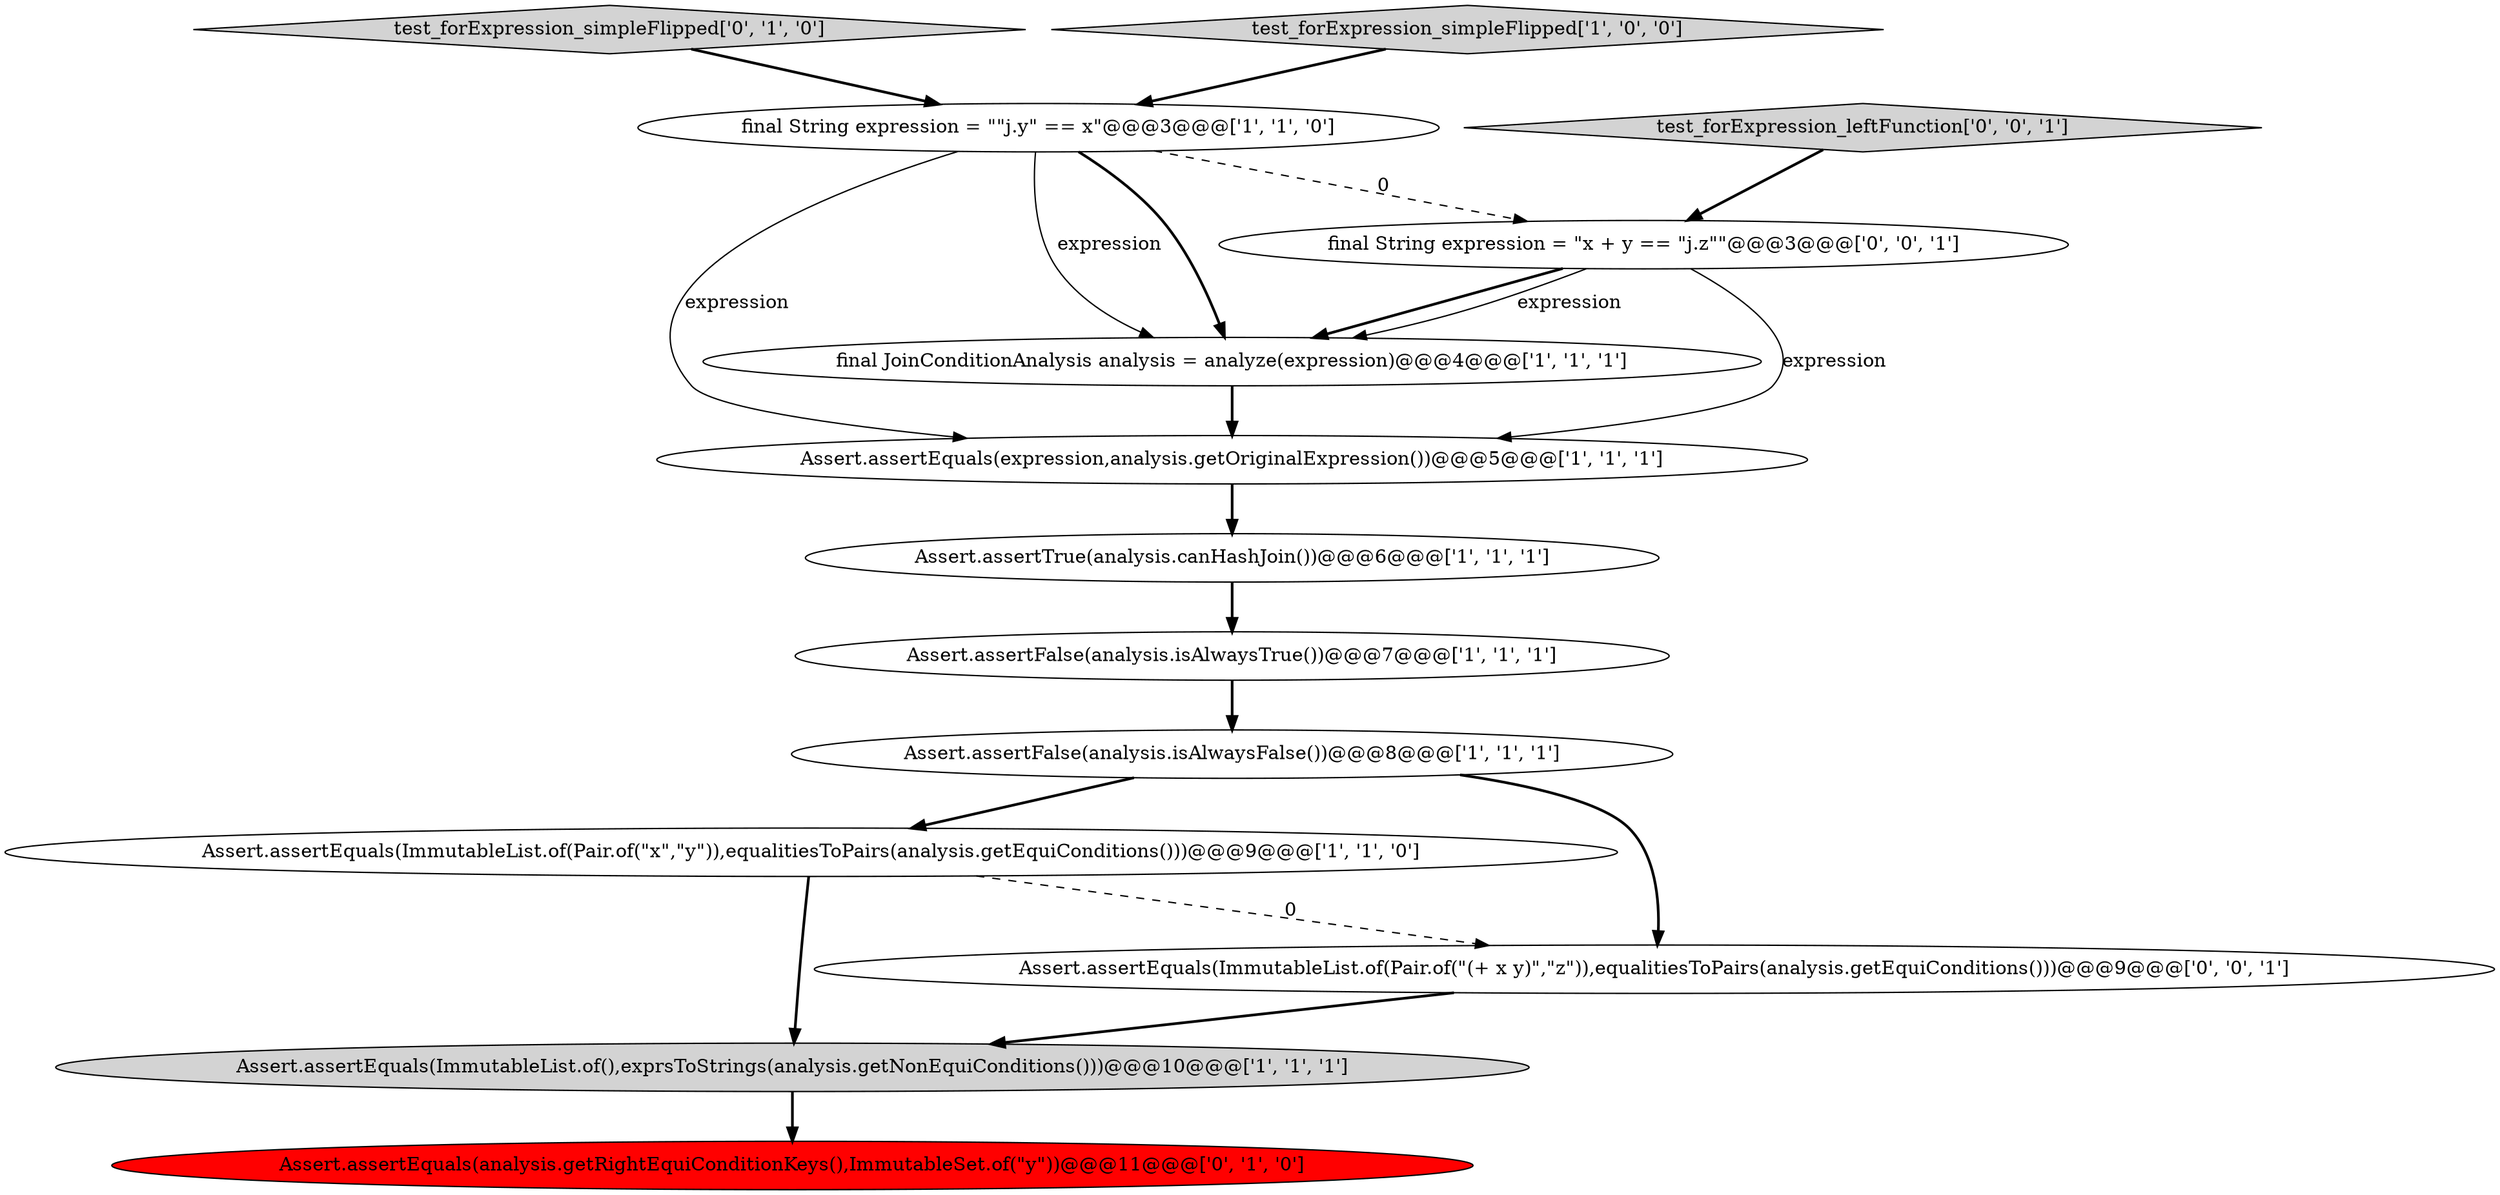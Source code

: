 digraph {
0 [style = filled, label = "Assert.assertFalse(analysis.isAlwaysFalse())@@@8@@@['1', '1', '1']", fillcolor = white, shape = ellipse image = "AAA0AAABBB1BBB"];
5 [style = filled, label = "Assert.assertFalse(analysis.isAlwaysTrue())@@@7@@@['1', '1', '1']", fillcolor = white, shape = ellipse image = "AAA0AAABBB1BBB"];
4 [style = filled, label = "final String expression = \"\"j.y\" == x\"@@@3@@@['1', '1', '0']", fillcolor = white, shape = ellipse image = "AAA0AAABBB1BBB"];
10 [style = filled, label = "Assert.assertEquals(analysis.getRightEquiConditionKeys(),ImmutableSet.of(\"y\"))@@@11@@@['0', '1', '0']", fillcolor = red, shape = ellipse image = "AAA1AAABBB2BBB"];
2 [style = filled, label = "Assert.assertEquals(expression,analysis.getOriginalExpression())@@@5@@@['1', '1', '1']", fillcolor = white, shape = ellipse image = "AAA0AAABBB1BBB"];
6 [style = filled, label = "Assert.assertTrue(analysis.canHashJoin())@@@6@@@['1', '1', '1']", fillcolor = white, shape = ellipse image = "AAA0AAABBB1BBB"];
3 [style = filled, label = "Assert.assertEquals(ImmutableList.of(Pair.of(\"x\",\"y\")),equalitiesToPairs(analysis.getEquiConditions()))@@@9@@@['1', '1', '0']", fillcolor = white, shape = ellipse image = "AAA0AAABBB1BBB"];
9 [style = filled, label = "test_forExpression_simpleFlipped['0', '1', '0']", fillcolor = lightgray, shape = diamond image = "AAA0AAABBB2BBB"];
12 [style = filled, label = "Assert.assertEquals(ImmutableList.of(Pair.of(\"(+ x y)\",\"z\")),equalitiesToPairs(analysis.getEquiConditions()))@@@9@@@['0', '0', '1']", fillcolor = white, shape = ellipse image = "AAA0AAABBB3BBB"];
13 [style = filled, label = "test_forExpression_leftFunction['0', '0', '1']", fillcolor = lightgray, shape = diamond image = "AAA0AAABBB3BBB"];
1 [style = filled, label = "Assert.assertEquals(ImmutableList.of(),exprsToStrings(analysis.getNonEquiConditions()))@@@10@@@['1', '1', '1']", fillcolor = lightgray, shape = ellipse image = "AAA0AAABBB1BBB"];
8 [style = filled, label = "test_forExpression_simpleFlipped['1', '0', '0']", fillcolor = lightgray, shape = diamond image = "AAA0AAABBB1BBB"];
7 [style = filled, label = "final JoinConditionAnalysis analysis = analyze(expression)@@@4@@@['1', '1', '1']", fillcolor = white, shape = ellipse image = "AAA0AAABBB1BBB"];
11 [style = filled, label = "final String expression = \"x + y == \"j.z\"\"@@@3@@@['0', '0', '1']", fillcolor = white, shape = ellipse image = "AAA0AAABBB3BBB"];
0->3 [style = bold, label=""];
6->5 [style = bold, label=""];
11->7 [style = bold, label=""];
8->4 [style = bold, label=""];
0->12 [style = bold, label=""];
4->11 [style = dashed, label="0"];
3->12 [style = dashed, label="0"];
4->7 [style = solid, label="expression"];
5->0 [style = bold, label=""];
11->2 [style = solid, label="expression"];
3->1 [style = bold, label=""];
11->7 [style = solid, label="expression"];
7->2 [style = bold, label=""];
2->6 [style = bold, label=""];
1->10 [style = bold, label=""];
12->1 [style = bold, label=""];
4->7 [style = bold, label=""];
13->11 [style = bold, label=""];
9->4 [style = bold, label=""];
4->2 [style = solid, label="expression"];
}
